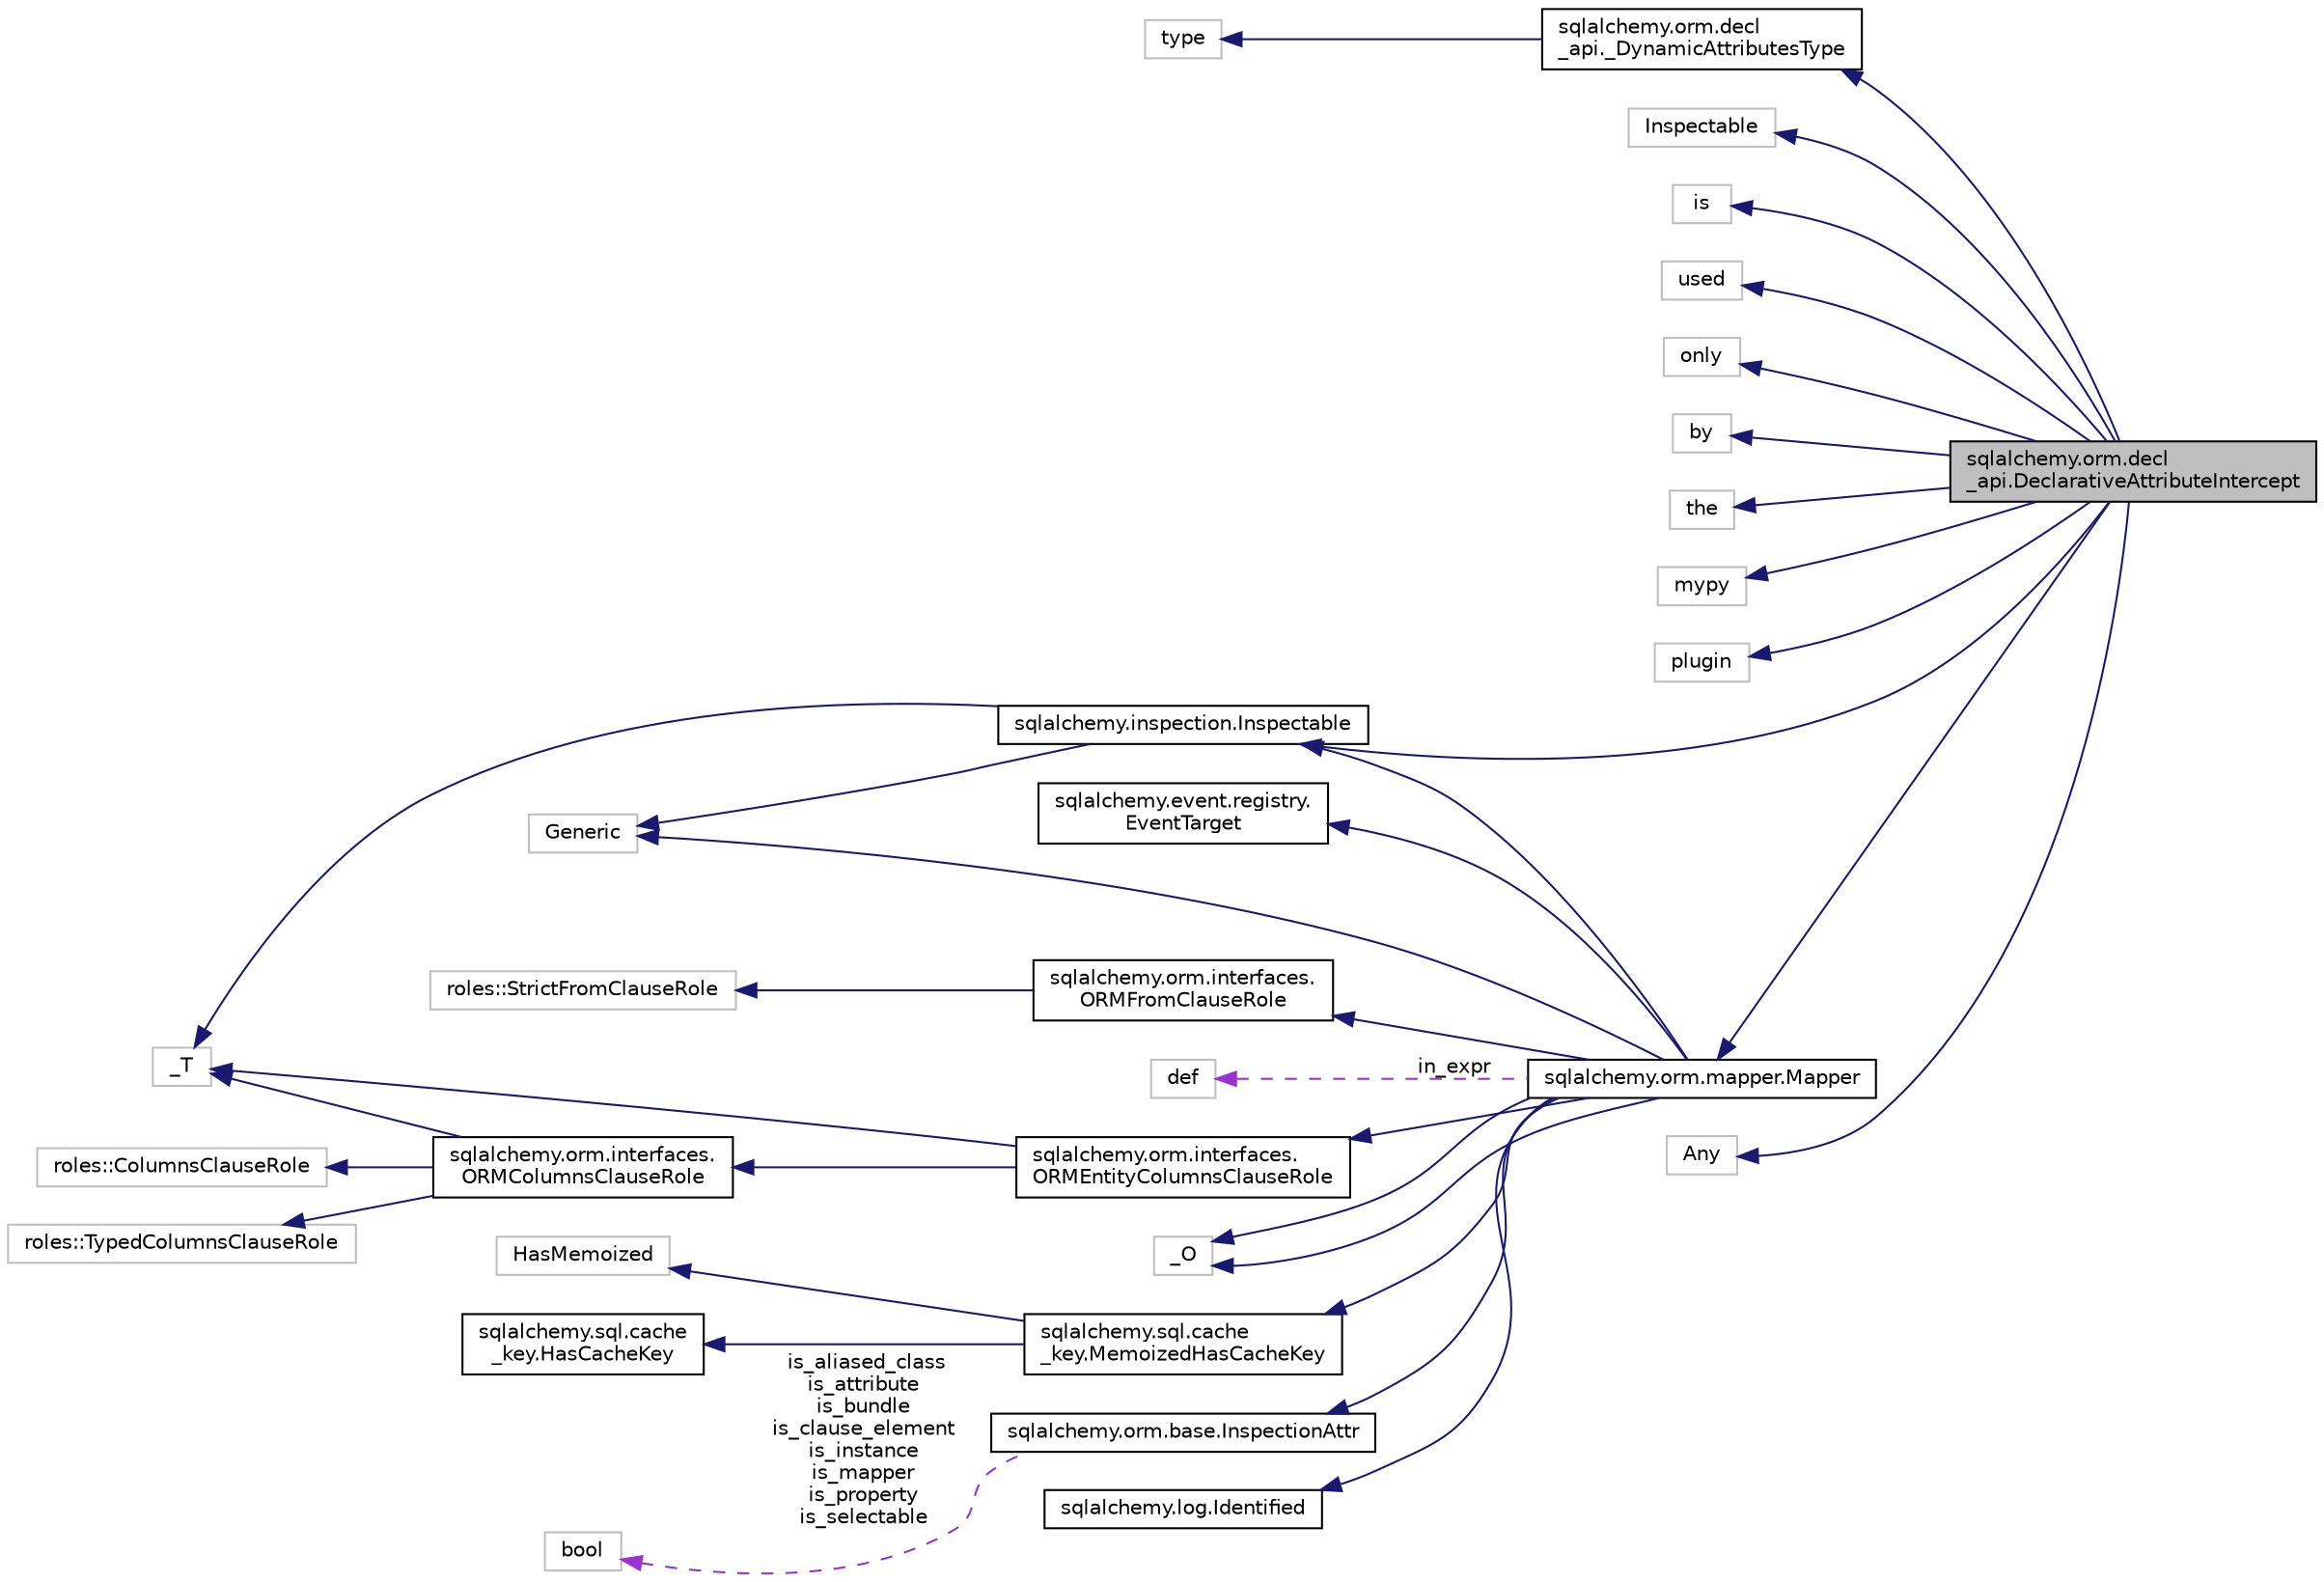 digraph "sqlalchemy.orm.decl_api.DeclarativeAttributeIntercept"
{
 // LATEX_PDF_SIZE
  edge [fontname="Helvetica",fontsize="10",labelfontname="Helvetica",labelfontsize="10"];
  node [fontname="Helvetica",fontsize="10",shape=record];
  rankdir="LR";
  Node1 [label="sqlalchemy.orm.decl\l_api.DeclarativeAttributeIntercept",height=0.2,width=0.4,color="black", fillcolor="grey75", style="filled", fontcolor="black",tooltip=" "];
  Node2 -> Node1 [dir="back",color="midnightblue",fontsize="10",style="solid",fontname="Helvetica"];
  Node2 [label="sqlalchemy.orm.decl\l_api._DynamicAttributesType",height=0.2,width=0.4,color="black", fillcolor="white", style="filled",URL="$classsqlalchemy_1_1orm_1_1decl__api_1_1__DynamicAttributesType.html",tooltip=" "];
  Node3 -> Node2 [dir="back",color="midnightblue",fontsize="10",style="solid",fontname="Helvetica"];
  Node3 [label="type",height=0.2,width=0.4,color="grey75", fillcolor="white", style="filled",tooltip=" "];
  Node4 -> Node1 [dir="back",color="midnightblue",fontsize="10",style="solid",fontname="Helvetica"];
  Node4 [label="Inspectable",height=0.2,width=0.4,color="grey75", fillcolor="white", style="filled",tooltip=" "];
  Node5 -> Node1 [dir="back",color="midnightblue",fontsize="10",style="solid",fontname="Helvetica"];
  Node5 [label="is",height=0.2,width=0.4,color="grey75", fillcolor="white", style="filled",tooltip=" "];
  Node6 -> Node1 [dir="back",color="midnightblue",fontsize="10",style="solid",fontname="Helvetica"];
  Node6 [label="used",height=0.2,width=0.4,color="grey75", fillcolor="white", style="filled",tooltip=" "];
  Node7 -> Node1 [dir="back",color="midnightblue",fontsize="10",style="solid",fontname="Helvetica"];
  Node7 [label="only",height=0.2,width=0.4,color="grey75", fillcolor="white", style="filled",tooltip=" "];
  Node8 -> Node1 [dir="back",color="midnightblue",fontsize="10",style="solid",fontname="Helvetica"];
  Node8 [label="by",height=0.2,width=0.4,color="grey75", fillcolor="white", style="filled",tooltip=" "];
  Node9 -> Node1 [dir="back",color="midnightblue",fontsize="10",style="solid",fontname="Helvetica"];
  Node9 [label="the",height=0.2,width=0.4,color="grey75", fillcolor="white", style="filled",tooltip=" "];
  Node10 -> Node1 [dir="back",color="midnightblue",fontsize="10",style="solid",fontname="Helvetica"];
  Node10 [label="mypy",height=0.2,width=0.4,color="grey75", fillcolor="white", style="filled",tooltip=" "];
  Node11 -> Node1 [dir="back",color="midnightblue",fontsize="10",style="solid",fontname="Helvetica"];
  Node11 [label="plugin",height=0.2,width=0.4,color="grey75", fillcolor="white", style="filled",tooltip=" "];
  Node12 -> Node1 [dir="back",color="midnightblue",fontsize="10",style="solid",fontname="Helvetica"];
  Node12 [label="sqlalchemy.inspection.Inspectable",height=0.2,width=0.4,color="black", fillcolor="white", style="filled",URL="$classsqlalchemy_1_1inspection_1_1Inspectable.html",tooltip=" "];
  Node13 -> Node12 [dir="back",color="midnightblue",fontsize="10",style="solid",fontname="Helvetica"];
  Node13 [label="Generic",height=0.2,width=0.4,color="grey75", fillcolor="white", style="filled",tooltip=" "];
  Node14 -> Node12 [dir="back",color="midnightblue",fontsize="10",style="solid",fontname="Helvetica"];
  Node14 [label="_T",height=0.2,width=0.4,color="grey75", fillcolor="white", style="filled",tooltip=" "];
  Node15 -> Node1 [dir="back",color="midnightblue",fontsize="10",style="solid",fontname="Helvetica"];
  Node15 [label="sqlalchemy.orm.mapper.Mapper",height=0.2,width=0.4,color="black", fillcolor="white", style="filled",URL="$classsqlalchemy_1_1orm_1_1mapper_1_1Mapper.html",tooltip=" "];
  Node16 -> Node15 [dir="back",color="midnightblue",fontsize="10",style="solid",fontname="Helvetica"];
  Node16 [label="sqlalchemy.orm.interfaces.\lORMFromClauseRole",height=0.2,width=0.4,color="black", fillcolor="white", style="filled",URL="$classsqlalchemy_1_1orm_1_1interfaces_1_1ORMFromClauseRole.html",tooltip=" "];
  Node17 -> Node16 [dir="back",color="midnightblue",fontsize="10",style="solid",fontname="Helvetica"];
  Node17 [label="roles::StrictFromClauseRole",height=0.2,width=0.4,color="grey75", fillcolor="white", style="filled",tooltip=" "];
  Node18 -> Node15 [dir="back",color="midnightblue",fontsize="10",style="solid",fontname="Helvetica"];
  Node18 [label="sqlalchemy.orm.interfaces.\lORMEntityColumnsClauseRole",height=0.2,width=0.4,color="black", fillcolor="white", style="filled",URL="$classsqlalchemy_1_1orm_1_1interfaces_1_1ORMEntityColumnsClauseRole.html",tooltip=" "];
  Node19 -> Node18 [dir="back",color="midnightblue",fontsize="10",style="solid",fontname="Helvetica"];
  Node19 [label="sqlalchemy.orm.interfaces.\lORMColumnsClauseRole",height=0.2,width=0.4,color="black", fillcolor="white", style="filled",URL="$classsqlalchemy_1_1orm_1_1interfaces_1_1ORMColumnsClauseRole.html",tooltip=" "];
  Node20 -> Node19 [dir="back",color="midnightblue",fontsize="10",style="solid",fontname="Helvetica"];
  Node20 [label="roles::ColumnsClauseRole",height=0.2,width=0.4,color="grey75", fillcolor="white", style="filled",tooltip=" "];
  Node21 -> Node19 [dir="back",color="midnightblue",fontsize="10",style="solid",fontname="Helvetica"];
  Node21 [label="roles::TypedColumnsClauseRole",height=0.2,width=0.4,color="grey75", fillcolor="white", style="filled",tooltip=" "];
  Node14 -> Node19 [dir="back",color="midnightblue",fontsize="10",style="solid",fontname="Helvetica"];
  Node14 -> Node18 [dir="back",color="midnightblue",fontsize="10",style="solid",fontname="Helvetica"];
  Node22 -> Node15 [dir="back",color="midnightblue",fontsize="10",style="solid",fontname="Helvetica"];
  Node22 [label="_O",height=0.2,width=0.4,color="grey75", fillcolor="white", style="filled",tooltip=" "];
  Node23 -> Node15 [dir="back",color="midnightblue",fontsize="10",style="solid",fontname="Helvetica"];
  Node23 [label="sqlalchemy.sql.cache\l_key.MemoizedHasCacheKey",height=0.2,width=0.4,color="black", fillcolor="white", style="filled",URL="$classsqlalchemy_1_1sql_1_1cache__key_1_1MemoizedHasCacheKey.html",tooltip=" "];
  Node24 -> Node23 [dir="back",color="midnightblue",fontsize="10",style="solid",fontname="Helvetica"];
  Node24 [label="sqlalchemy.sql.cache\l_key.HasCacheKey",height=0.2,width=0.4,color="black", fillcolor="white", style="filled",URL="$classsqlalchemy_1_1sql_1_1cache__key_1_1HasCacheKey.html",tooltip=" "];
  Node25 -> Node23 [dir="back",color="midnightblue",fontsize="10",style="solid",fontname="Helvetica"];
  Node25 [label="HasMemoized",height=0.2,width=0.4,color="grey75", fillcolor="white", style="filled",tooltip=" "];
  Node26 -> Node15 [dir="back",color="midnightblue",fontsize="10",style="solid",fontname="Helvetica"];
  Node26 [label="sqlalchemy.orm.base.InspectionAttr",height=0.2,width=0.4,color="black", fillcolor="white", style="filled",URL="$classsqlalchemy_1_1orm_1_1base_1_1InspectionAttr.html",tooltip=" "];
  Node27 -> Node26 [dir="back",color="darkorchid3",fontsize="10",style="dashed",label=" is_aliased_class\nis_attribute\nis_bundle\nis_clause_element\nis_instance\nis_mapper\nis_property\nis_selectable" ,fontname="Helvetica"];
  Node27 [label="bool",height=0.2,width=0.4,color="grey75", fillcolor="white", style="filled",tooltip=" "];
  Node28 -> Node15 [dir="back",color="midnightblue",fontsize="10",style="solid",fontname="Helvetica"];
  Node28 [label="sqlalchemy.log.Identified",height=0.2,width=0.4,color="black", fillcolor="white", style="filled",URL="$classsqlalchemy_1_1log_1_1Identified.html",tooltip=" "];
  Node12 -> Node15 [dir="back",color="midnightblue",fontsize="10",style="solid",fontname="Helvetica"];
  Node29 -> Node15 [dir="back",color="midnightblue",fontsize="10",style="solid",fontname="Helvetica"];
  Node29 [label="sqlalchemy.event.registry.\lEventTarget",height=0.2,width=0.4,color="black", fillcolor="white", style="filled",URL="$classsqlalchemy_1_1event_1_1registry_1_1EventTarget.html",tooltip=" "];
  Node13 -> Node15 [dir="back",color="midnightblue",fontsize="10",style="solid",fontname="Helvetica"];
  Node22 -> Node15 [dir="back",color="midnightblue",fontsize="10",style="solid",fontname="Helvetica"];
  Node30 -> Node15 [dir="back",color="darkorchid3",fontsize="10",style="dashed",label=" in_expr" ,fontname="Helvetica"];
  Node30 [label="def",height=0.2,width=0.4,color="grey75", fillcolor="white", style="filled",tooltip=" "];
  Node31 -> Node1 [dir="back",color="midnightblue",fontsize="10",style="solid",fontname="Helvetica"];
  Node31 [label="Any",height=0.2,width=0.4,color="grey75", fillcolor="white", style="filled",tooltip=" "];
}
